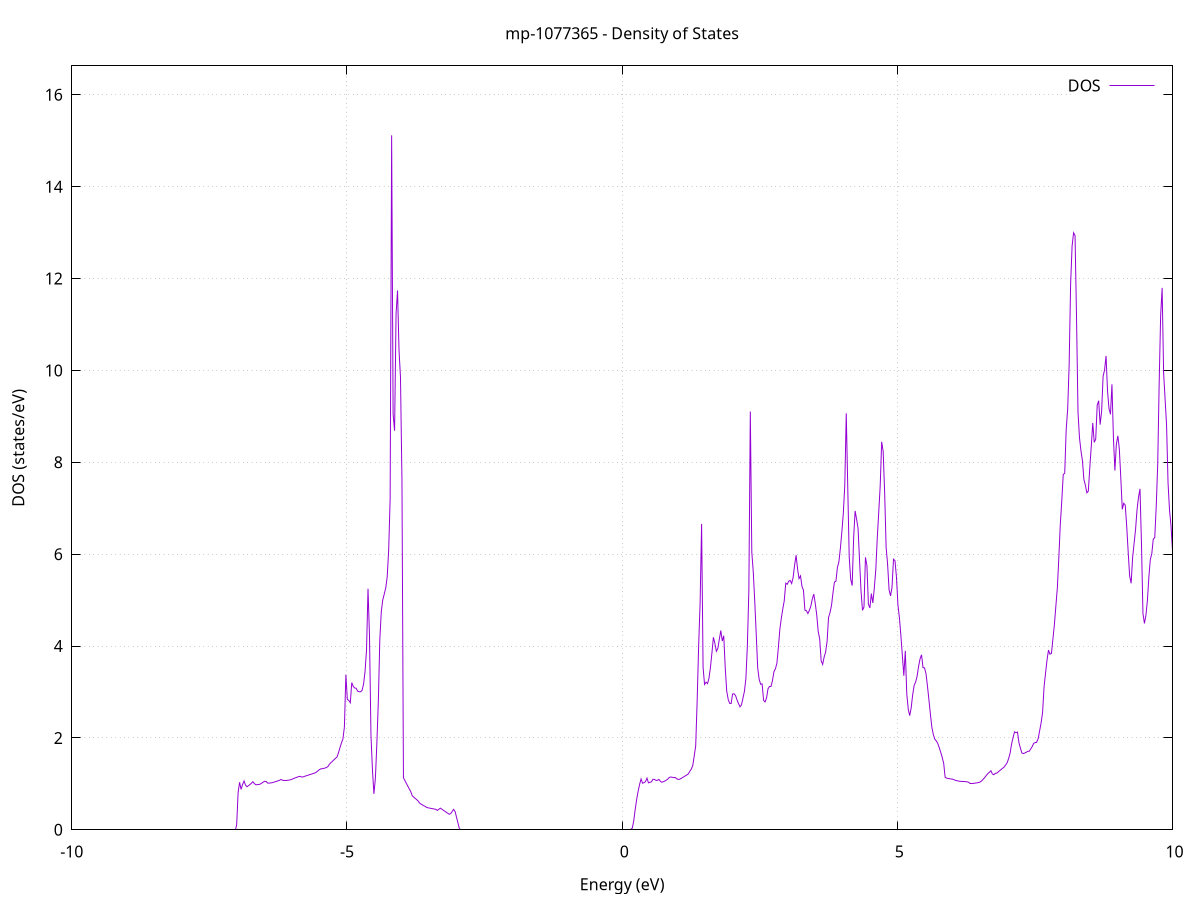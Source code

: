 set title 'mp-1077365 - Density of States'
set xlabel 'Energy (eV)'
set ylabel 'DOS (states/eV)'
set grid
set xrange [-10:10]
set yrange [0:16.631]
set xzeroaxis lt -1
set terminal png size 800,600
set output 'mp-1077365_dos_gnuplot.png'
plot '-' using 1:2 with lines title 'DOS'
-39.484000 0.000000
-39.457200 0.000000
-39.430400 0.000000
-39.403600 0.000000
-39.376700 0.000000
-39.349900 0.000000
-39.323100 0.000000
-39.296300 0.000000
-39.269500 0.000000
-39.242600 0.000000
-39.215800 0.000000
-39.189000 0.000000
-39.162200 0.000000
-39.135300 0.000000
-39.108500 0.000000
-39.081700 0.000000
-39.054900 0.000000
-39.028100 0.000000
-39.001200 0.000000
-38.974400 0.000000
-38.947600 0.000000
-38.920800 0.000000
-38.894000 0.000000
-38.867100 0.000000
-38.840300 0.000000
-38.813500 0.000000
-38.786700 0.000000
-38.759900 0.000000
-38.733000 0.000000
-38.706200 0.000000
-38.679400 0.000000
-38.652600 0.000000
-38.625800 0.000000
-38.598900 0.000000
-38.572100 0.000000
-38.545300 0.000000
-38.518500 0.000000
-38.491700 0.000000
-38.464800 0.000000
-38.438000 0.000000
-38.411200 0.000000
-38.384400 0.000000
-38.357600 0.000000
-38.330700 0.000000
-38.303900 0.000000
-38.277100 0.000000
-38.250300 0.000000
-38.223500 0.000000
-38.196600 0.000000
-38.169800 0.000000
-38.143000 0.000000
-38.116200 0.000000
-38.089400 0.000000
-38.062500 0.000000
-38.035700 0.000000
-38.008900 0.000000
-37.982100 0.000000
-37.955300 0.000000
-37.928400 0.000000
-37.901600 0.000000
-37.874800 0.000000
-37.848000 0.000000
-37.821200 0.000000
-37.794300 0.000000
-37.767500 0.000000
-37.740700 0.000000
-37.713900 0.000000
-37.687100 0.000000
-37.660200 0.000000
-37.633400 0.000000
-37.606600 0.000000
-37.579800 0.000000
-37.552900 0.000000
-37.526100 0.000000
-37.499300 0.000000
-37.472500 0.000000
-37.445700 0.000000
-37.418800 0.000000
-37.392000 0.000000
-37.365200 0.000000
-37.338400 0.000000
-37.311600 0.000000
-37.284700 0.000000
-37.257900 0.000000
-37.231100 0.000000
-37.204300 0.000000
-37.177500 0.000000
-37.150600 0.000000
-37.123800 0.000000
-37.097000 0.000000
-37.070200 0.000000
-37.043400 1140.154400
-37.016500 0.000000
-36.989700 0.000000
-36.962900 0.000000
-36.936100 0.000000
-36.909300 0.000000
-36.882400 0.000000
-36.855600 0.000000
-36.828800 0.000000
-36.802000 0.000000
-36.775200 0.000000
-36.748300 0.000000
-36.721500 0.000000
-36.694700 0.000000
-36.667900 0.000000
-36.641100 0.000000
-36.614200 0.000000
-36.587400 0.000000
-36.560600 0.000000
-36.533800 0.000000
-36.507000 0.000000
-36.480100 0.000000
-36.453300 0.000000
-36.426500 0.000000
-36.399700 0.000000
-36.372900 0.000000
-36.346000 0.000000
-36.319200 0.000000
-36.292400 0.000000
-36.265600 0.000000
-36.238800 0.000000
-36.211900 0.000000
-36.185100 0.000000
-36.158300 0.000000
-36.131500 0.000000
-36.104700 0.000000
-36.077800 0.000000
-36.051000 0.000000
-36.024200 0.000000
-35.997400 0.000000
-35.970500 0.000000
-35.943700 0.000000
-35.916900 0.000000
-35.890100 0.000000
-35.863300 0.000000
-35.836400 0.000000
-35.809600 0.000000
-35.782800 0.000000
-35.756000 0.000000
-35.729200 0.000000
-35.702300 0.000000
-35.675500 0.000000
-35.648700 0.000000
-35.621900 0.000000
-35.595100 0.000000
-35.568200 0.000000
-35.541400 0.000000
-35.514600 0.000000
-35.487800 0.000000
-35.461000 0.000000
-35.434100 0.000000
-35.407300 0.000000
-35.380500 0.000000
-35.353700 0.000000
-35.326900 0.000000
-35.300000 0.000000
-35.273200 0.000000
-35.246400 0.000000
-35.219600 0.000000
-35.192800 0.000000
-35.165900 0.000000
-35.139100 0.000000
-35.112300 0.000000
-35.085500 0.000000
-35.058700 0.000000
-35.031800 0.000000
-35.005000 0.000000
-34.978200 0.000000
-34.951400 0.000000
-34.924600 0.000000
-34.897700 0.000000
-34.870900 0.000000
-34.844100 0.000000
-34.817300 0.000000
-34.790500 0.000000
-34.763600 0.000000
-34.736800 0.000000
-34.710000 0.000000
-34.683200 0.000000
-34.656400 0.000000
-34.629500 0.000000
-34.602700 0.000000
-34.575900 0.000000
-34.549100 0.000000
-34.522300 0.000000
-34.495400 0.000000
-34.468600 0.000000
-34.441800 0.000000
-34.415000 0.000000
-34.388100 0.000000
-34.361300 0.000000
-34.334500 0.000000
-34.307700 0.000000
-34.280900 0.000000
-34.254000 0.000000
-34.227200 0.000000
-34.200400 0.000000
-34.173600 0.000000
-34.146800 0.000000
-34.119900 0.000000
-34.093100 0.000000
-34.066300 0.000000
-34.039500 0.000000
-34.012700 0.000000
-33.985800 0.000000
-33.959000 0.000000
-33.932200 0.000000
-33.905400 0.000000
-33.878600 0.000000
-33.851700 0.000000
-33.824900 0.000000
-33.798100 0.000000
-33.771300 0.000000
-33.744500 0.000000
-33.717600 0.000000
-33.690800 0.000000
-33.664000 0.000000
-33.637200 0.000000
-33.610400 0.000000
-33.583500 0.000000
-33.556700 0.000000
-33.529900 0.000000
-33.503100 0.000000
-33.476300 0.000000
-33.449400 0.000000
-33.422600 0.000000
-33.395800 0.000000
-33.369000 0.000000
-33.342200 0.000000
-33.315300 0.000000
-33.288500 0.000000
-33.261700 0.000000
-33.234900 0.000000
-33.208100 0.000000
-33.181200 0.000000
-33.154400 0.000000
-33.127600 0.000000
-33.100800 0.000000
-33.074000 0.000000
-33.047100 0.000000
-33.020300 0.000000
-32.993500 0.000000
-32.966700 0.000000
-32.939900 0.000000
-32.913000 0.000000
-32.886200 0.000000
-32.859400 0.000000
-32.832600 0.000000
-32.805700 0.000000
-32.778900 0.000000
-32.752100 0.000000
-32.725300 0.000000
-32.698500 0.000000
-32.671600 0.000000
-32.644800 0.000000
-32.618000 0.000000
-32.591200 0.000000
-32.564400 0.000000
-32.537500 0.000000
-32.510700 0.000000
-32.483900 0.000000
-32.457100 0.000000
-32.430300 0.000000
-32.403400 0.000000
-32.376600 0.000000
-32.349800 0.000000
-32.323000 0.000000
-32.296200 0.000000
-32.269300 0.000000
-32.242500 0.000000
-32.215700 0.000000
-32.188900 0.000000
-32.162100 0.000000
-32.135200 0.000000
-32.108400 0.000000
-32.081600 0.000000
-32.054800 0.000000
-32.028000 0.000000
-32.001100 0.000000
-31.974300 0.000000
-31.947500 0.000000
-31.920700 0.000000
-31.893900 0.000000
-31.867000 0.000000
-31.840200 0.000000
-31.813400 0.000000
-31.786600 0.000000
-31.759800 0.000000
-31.732900 0.000000
-31.706100 0.000000
-31.679300 0.000000
-31.652500 0.000000
-31.625700 0.000000
-31.598800 0.000000
-31.572000 0.000000
-31.545200 0.000000
-31.518400 0.000000
-31.491600 0.000000
-31.464700 0.000000
-31.437900 0.000000
-31.411100 0.000000
-31.384300 0.000000
-31.357500 0.000000
-31.330600 0.000000
-31.303800 0.000000
-31.277000 0.000000
-31.250200 0.000000
-31.223300 0.000000
-31.196500 0.000000
-31.169700 0.000000
-31.142900 0.000000
-31.116100 0.000000
-31.089200 0.000000
-31.062400 0.000000
-31.035600 0.000000
-31.008800 0.000000
-30.982000 0.000000
-30.955100 0.000000
-30.928300 0.000000
-30.901500 0.000000
-30.874700 0.000000
-30.847900 0.000000
-30.821000 0.000000
-30.794200 0.000000
-30.767400 0.000000
-30.740600 0.000000
-30.713800 0.000000
-30.686900 0.000000
-30.660100 0.000000
-30.633300 0.000000
-30.606500 0.000000
-30.579700 0.000000
-30.552800 0.000000
-30.526000 0.000000
-30.499200 0.000000
-30.472400 0.000000
-30.445600 0.000000
-30.418700 0.000000
-30.391900 0.000000
-30.365100 0.000000
-30.338300 0.000000
-30.311500 0.000000
-30.284600 0.000000
-30.257800 0.000000
-30.231000 0.000000
-30.204200 0.000000
-30.177400 0.000000
-30.150500 0.000000
-30.123700 0.000000
-30.096900 0.000000
-30.070100 0.000000
-30.043300 0.000000
-30.016400 0.000000
-29.989600 0.000000
-29.962800 0.000000
-29.936000 0.000000
-29.909200 0.000000
-29.882300 0.000000
-29.855500 0.000000
-29.828700 0.000000
-29.801900 0.000000
-29.775100 0.000000
-29.748200 0.000000
-29.721400 0.000000
-29.694600 0.000000
-29.667800 0.000000
-29.640900 0.000000
-29.614100 0.000000
-29.587300 0.000000
-29.560500 0.000000
-29.533700 0.000000
-29.506800 0.000000
-29.480000 0.000000
-29.453200 0.000000
-29.426400 0.000000
-29.399600 0.000000
-29.372700 0.000000
-29.345900 0.000000
-29.319100 0.000000
-29.292300 0.000000
-29.265500 0.000000
-29.238600 0.000000
-29.211800 0.000000
-29.185000 0.000000
-29.158200 0.000000
-29.131400 0.000000
-29.104500 0.000000
-29.077700 0.000000
-29.050900 0.000000
-29.024100 0.000000
-28.997300 0.000000
-28.970400 0.000000
-28.943600 0.000000
-28.916800 0.000000
-28.890000 0.000000
-28.863200 0.000000
-28.836300 0.000000
-28.809500 0.000000
-28.782700 0.000000
-28.755900 0.000000
-28.729100 0.000000
-28.702200 0.000000
-28.675400 0.000000
-28.648600 0.000000
-28.621800 0.000000
-28.595000 0.000000
-28.568100 0.000000
-28.541300 0.000000
-28.514500 0.000000
-28.487700 0.000000
-28.460900 0.000000
-28.434000 0.000000
-28.407200 0.000000
-28.380400 0.000000
-28.353600 0.000000
-28.326800 0.000000
-28.299900 0.000000
-28.273100 0.000000
-28.246300 0.000000
-28.219500 0.000000
-28.192700 0.000000
-28.165800 0.000000
-28.139000 0.000000
-28.112200 0.000000
-28.085400 0.000000
-28.058500 0.000000
-28.031700 0.000000
-28.004900 0.000000
-27.978100 0.000000
-27.951300 0.000000
-27.924400 0.000000
-27.897600 0.000000
-27.870800 0.000000
-27.844000 0.000000
-27.817200 0.000000
-27.790300 0.000000
-27.763500 0.000000
-27.736700 0.000000
-27.709900 0.000000
-27.683100 0.000000
-27.656200 0.000000
-27.629400 0.000000
-27.602600 0.000000
-27.575800 0.000000
-27.549000 0.000000
-27.522100 0.000000
-27.495300 0.000000
-27.468500 0.000000
-27.441700 0.000000
-27.414900 0.000000
-27.388000 0.000000
-27.361200 0.000000
-27.334400 0.000000
-27.307600 0.000000
-27.280800 0.000000
-27.253900 0.000000
-27.227100 0.000000
-27.200300 0.000000
-27.173500 0.000000
-27.146700 0.000000
-27.119800 0.000000
-27.093000 0.000000
-27.066200 0.000000
-27.039400 0.000000
-27.012600 0.000000
-26.985700 0.000000
-26.958900 0.000000
-26.932100 0.000000
-26.905300 0.000000
-26.878500 0.000000
-26.851600 0.000000
-26.824800 0.000000
-26.798000 0.000000
-26.771200 0.000000
-26.744400 0.000000
-26.717500 0.000000
-26.690700 0.000000
-26.663900 0.000000
-26.637100 0.000000
-26.610300 0.000000
-26.583400 0.000000
-26.556600 0.000000
-26.529800 0.000000
-26.503000 0.000000
-26.476100 0.000000
-26.449300 0.000000
-26.422500 0.000000
-26.395700 0.000000
-26.368900 0.000000
-26.342000 0.000000
-26.315200 0.000000
-26.288400 0.000000
-26.261600 0.000000
-26.234800 0.000000
-26.207900 0.000000
-26.181100 0.000000
-26.154300 0.000000
-26.127500 0.000000
-26.100700 0.000000
-26.073800 0.000000
-26.047000 0.000000
-26.020200 0.000000
-25.993400 0.000000
-25.966600 0.000000
-25.939700 0.000000
-25.912900 0.000000
-25.886100 0.000000
-25.859300 0.000000
-25.832500 0.000000
-25.805600 0.000000
-25.778800 0.000000
-25.752000 0.000000
-25.725200 0.000000
-25.698400 0.000000
-25.671500 0.000000
-25.644700 0.000000
-25.617900 0.000000
-25.591100 0.000000
-25.564300 0.000000
-25.537400 0.000000
-25.510600 0.000000
-25.483800 0.000000
-25.457000 0.000000
-25.430200 0.000000
-25.403300 0.000000
-25.376500 0.000000
-25.349700 0.000000
-25.322900 0.000000
-25.296100 0.000000
-25.269200 0.000000
-25.242400 0.000000
-25.215600 0.000000
-25.188800 0.000000
-25.162000 0.000000
-25.135100 0.000000
-25.108300 0.000000
-25.081500 0.000000
-25.054700 0.000000
-25.027900 0.000000
-25.001000 0.000000
-24.974200 0.000000
-24.947400 0.000000
-24.920600 0.000000
-24.893700 0.000000
-24.866900 0.000000
-24.840100 0.000000
-24.813300 0.000000
-24.786500 0.000000
-24.759600 0.000000
-24.732800 0.000000
-24.706000 0.000000
-24.679200 0.000000
-24.652400 0.000000
-24.625500 0.000000
-24.598700 0.000000
-24.571900 0.000000
-24.545100 0.000000
-24.518300 0.000000
-24.491400 0.000000
-24.464600 0.000000
-24.437800 0.000000
-24.411000 0.000000
-24.384200 0.000000
-24.357300 0.000000
-24.330500 0.000000
-24.303700 0.000000
-24.276900 0.000000
-24.250100 0.000000
-24.223200 0.000000
-24.196400 0.000000
-24.169600 0.000000
-24.142800 0.000000
-24.116000 0.000000
-24.089100 0.000000
-24.062300 0.000000
-24.035500 0.000000
-24.008700 0.000000
-23.981900 0.000000
-23.955000 0.000000
-23.928200 0.000000
-23.901400 0.000000
-23.874600 0.000000
-23.847800 0.000000
-23.820900 0.000000
-23.794100 0.000000
-23.767300 0.000000
-23.740500 0.000000
-23.713700 0.000000
-23.686800 0.000000
-23.660000 0.000000
-23.633200 0.000000
-23.606400 0.000000
-23.579600 0.000000
-23.552700 0.000000
-23.525900 0.000000
-23.499100 0.000000
-23.472300 0.000000
-23.445500 0.000000
-23.418600 0.000000
-23.391800 0.000000
-23.365000 0.000000
-23.338200 0.000000
-23.311300 0.000000
-23.284500 0.000000
-23.257700 0.000000
-23.230900 0.000000
-23.204100 0.000000
-23.177200 0.000000
-23.150400 0.000000
-23.123600 0.000000
-23.096800 0.000000
-23.070000 0.000000
-23.043100 0.000000
-23.016300 0.000000
-22.989500 0.000000
-22.962700 0.000000
-22.935900 0.000000
-22.909000 0.000000
-22.882200 0.000000
-22.855400 0.000000
-22.828600 0.000000
-22.801800 0.000000
-22.774900 0.000000
-22.748100 0.000000
-22.721300 0.000000
-22.694500 0.000000
-22.667700 0.000000
-22.640800 0.000000
-22.614000 0.000000
-22.587200 0.000000
-22.560400 0.000000
-22.533600 0.000000
-22.506700 0.000000
-22.479900 0.000000
-22.453100 0.000000
-22.426300 0.000000
-22.399500 0.000000
-22.372600 0.000000
-22.345800 0.000000
-22.319000 0.000000
-22.292200 0.000000
-22.265400 0.000000
-22.238500 0.000000
-22.211700 0.000000
-22.184900 0.000000
-22.158100 0.000000
-22.131300 0.000000
-22.104400 0.000000
-22.077600 0.000000
-22.050800 0.000000
-22.024000 0.000000
-21.997200 0.000000
-21.970300 0.000000
-21.943500 0.000000
-21.916700 0.000000
-21.889900 0.000000
-21.863100 0.000000
-21.836200 0.000000
-21.809400 0.000000
-21.782600 0.000000
-21.755800 0.000000
-21.728900 0.000000
-21.702100 0.000000
-21.675300 0.000000
-21.648500 0.000000
-21.621700 0.000000
-21.594800 0.000000
-21.568000 0.000000
-21.541200 0.000000
-21.514400 0.000000
-21.487600 0.000000
-21.460700 0.000000
-21.433900 0.000000
-21.407100 0.000000
-21.380300 0.000000
-21.353500 0.000000
-21.326600 0.000000
-21.299800 0.000000
-21.273000 0.000000
-21.246200 0.000000
-21.219400 0.000000
-21.192500 0.000000
-21.165700 0.000000
-21.138900 0.000000
-21.112100 0.000000
-21.085300 0.000000
-21.058400 0.000000
-21.031600 0.000000
-21.004800 0.000000
-20.978000 0.000000
-20.951200 0.000000
-20.924300 0.000000
-20.897500 0.000000
-20.870700 0.000000
-20.843900 0.000000
-20.817100 0.000000
-20.790200 0.000000
-20.763400 0.000000
-20.736600 0.000000
-20.709800 0.000000
-20.683000 0.000000
-20.656100 0.000000
-20.629300 0.000000
-20.602500 0.000000
-20.575700 0.000000
-20.548900 0.000000
-20.522000 0.000000
-20.495200 0.000000
-20.468400 0.000000
-20.441600 0.000000
-20.414800 0.000000
-20.387900 0.000000
-20.361100 0.000000
-20.334300 0.000000
-20.307500 0.000000
-20.280700 0.000000
-20.253800 0.000000
-20.227000 0.000000
-20.200200 0.000000
-20.173400 0.000000
-20.146500 0.000000
-20.119700 0.000000
-20.092900 0.000000
-20.066100 0.000000
-20.039300 0.000000
-20.012400 0.000000
-19.985600 0.000000
-19.958800 0.000000
-19.932000 0.000000
-19.905200 0.000000
-19.878300 0.000000
-19.851500 0.000000
-19.824700 0.000000
-19.797900 0.000000
-19.771100 0.000000
-19.744200 0.000000
-19.717400 0.000000
-19.690600 0.000000
-19.663800 0.000000
-19.637000 0.000000
-19.610100 0.000000
-19.583300 0.000000
-19.556500 0.000000
-19.529700 0.000000
-19.502900 0.000000
-19.476000 0.000000
-19.449200 0.000000
-19.422400 0.000000
-19.395600 0.000000
-19.368800 0.000000
-19.341900 0.000000
-19.315100 0.000000
-19.288300 0.000000
-19.261500 0.000000
-19.234700 0.000000
-19.207800 0.000000
-19.181000 0.000000
-19.154200 0.000000
-19.127400 0.000000
-19.100600 0.000000
-19.073700 0.000000
-19.046900 0.000000
-19.020100 0.000000
-18.993300 0.000000
-18.966500 0.000000
-18.939600 0.000000
-18.912800 0.000000
-18.886000 0.000000
-18.859200 0.000000
-18.832400 0.000000
-18.805500 0.000000
-18.778700 0.000000
-18.751900 0.000000
-18.725100 0.000000
-18.698300 0.000000
-18.671400 0.000000
-18.644600 0.000000
-18.617800 0.000000
-18.591000 0.000000
-18.564100 0.000000
-18.537300 0.000000
-18.510500 0.000000
-18.483700 0.000000
-18.456900 0.000000
-18.430000 0.000000
-18.403200 0.000000
-18.376400 0.000000
-18.349600 0.000000
-18.322800 0.000000
-18.295900 0.000000
-18.269100 0.000000
-18.242300 0.000000
-18.215500 0.000000
-18.188700 0.000000
-18.161800 0.000000
-18.135000 0.000000
-18.108200 0.000000
-18.081400 0.000000
-18.054600 0.000000
-18.027700 0.000000
-18.000900 0.000000
-17.974100 0.000000
-17.947300 0.000000
-17.920500 0.000000
-17.893600 0.000000
-17.866800 0.000000
-17.840000 0.000000
-17.813200 0.000000
-17.786400 0.000000
-17.759500 0.000000
-17.732700 0.000000
-17.705900 0.000000
-17.679100 0.000000
-17.652300 0.000000
-17.625400 0.000000
-17.598600 0.000000
-17.571800 0.000000
-17.545000 0.000000
-17.518200 0.000000
-17.491300 0.000000
-17.464500 0.000000
-17.437700 0.000000
-17.410900 0.000000
-17.384100 0.000000
-17.357200 0.000000
-17.330400 0.000000
-17.303600 0.000000
-17.276800 0.000000
-17.250000 0.000000
-17.223100 0.000000
-17.196300 0.000000
-17.169500 0.000000
-17.142700 0.000000
-17.115900 282.975700
-17.089000 191.275000
-17.062200 0.000000
-17.035400 0.000000
-17.008600 0.000000
-16.981700 0.000000
-16.954900 0.000000
-16.928100 0.000000
-16.901300 0.000000
-16.874500 0.000000
-16.847600 0.000000
-16.820800 0.000000
-16.794000 0.000000
-16.767200 0.000000
-16.740400 0.000000
-16.713500 0.000000
-16.686700 0.000000
-16.659900 0.000000
-16.633100 0.000000
-16.606300 0.000000
-16.579400 0.000000
-16.552600 0.000000
-16.525800 0.000000
-16.499000 0.000000
-16.472200 0.000000
-16.445300 0.000000
-16.418500 0.000000
-16.391700 0.000000
-16.364900 0.000000
-16.338100 0.000000
-16.311200 0.000000
-16.284400 0.000000
-16.257600 0.000000
-16.230800 0.000000
-16.204000 0.000000
-16.177100 0.000000
-16.150300 0.000000
-16.123500 0.000000
-16.096700 0.000000
-16.069900 0.000000
-16.043000 0.000000
-16.016200 0.000000
-15.989400 0.000000
-15.962600 0.000000
-15.935800 0.000000
-15.908900 0.000000
-15.882100 0.000000
-15.855300 0.000000
-15.828500 0.000000
-15.801700 0.000000
-15.774800 0.000000
-15.748000 0.000000
-15.721200 0.000000
-15.694400 0.000000
-15.667600 0.000000
-15.640700 0.000000
-15.613900 0.000000
-15.587100 0.000000
-15.560300 0.000000
-15.533500 0.000000
-15.506600 0.000000
-15.479800 0.000000
-15.453000 0.000000
-15.426200 0.000000
-15.399300 0.000000
-15.372500 0.000000
-15.345700 0.000000
-15.318900 0.000000
-15.292100 0.000000
-15.265200 0.000000
-15.238400 0.000000
-15.211600 0.000000
-15.184800 0.000000
-15.158000 0.000000
-15.131100 0.000000
-15.104300 0.000000
-15.077500 0.000000
-15.050700 0.000000
-15.023900 0.000000
-14.997000 0.000000
-14.970200 0.000000
-14.943400 0.000000
-14.916600 0.000000
-14.889800 0.000000
-14.862900 0.000000
-14.836100 0.000000
-14.809300 0.000000
-14.782500 0.000000
-14.755700 0.000000
-14.728800 0.000000
-14.702000 0.000000
-14.675200 0.000000
-14.648400 0.000000
-14.621600 0.000000
-14.594700 0.000000
-14.567900 0.000000
-14.541100 0.000000
-14.514300 0.000000
-14.487500 0.000000
-14.460600 0.000000
-14.433800 0.000000
-14.407000 0.000000
-14.380200 0.000000
-14.353400 0.000000
-14.326500 0.000000
-14.299700 0.000000
-14.272900 0.000000
-14.246100 0.000000
-14.219300 0.000000
-14.192400 0.000000
-14.165600 0.000000
-14.138800 0.000000
-14.112000 0.000000
-14.085200 0.000000
-14.058300 0.000000
-14.031500 0.000000
-14.004700 0.000000
-13.977900 0.000000
-13.951100 0.000000
-13.924200 0.000000
-13.897400 0.000000
-13.870600 0.000000
-13.843800 0.000000
-13.816900 0.000000
-13.790100 0.000000
-13.763300 0.000000
-13.736500 0.000000
-13.709700 0.000000
-13.682800 0.000000
-13.656000 0.000000
-13.629200 0.000000
-13.602400 0.000000
-13.575600 0.000000
-13.548700 0.000000
-13.521900 0.000000
-13.495100 0.000000
-13.468300 0.000000
-13.441500 0.000000
-13.414600 0.000000
-13.387800 0.000000
-13.361000 0.000000
-13.334200 0.000000
-13.307400 0.000000
-13.280500 0.000000
-13.253700 0.000000
-13.226900 0.000000
-13.200100 0.000000
-13.173300 0.000000
-13.146400 0.000000
-13.119600 0.000000
-13.092800 0.000000
-13.066000 0.000000
-13.039200 0.000000
-13.012300 0.000000
-12.985500 0.000000
-12.958700 0.000000
-12.931900 0.000000
-12.905100 0.000000
-12.878200 0.000000
-12.851400 0.000000
-12.824600 0.000000
-12.797800 0.000000
-12.771000 0.000000
-12.744100 0.000000
-12.717300 0.000000
-12.690500 0.000000
-12.663700 0.000000
-12.636900 0.000000
-12.610000 0.000000
-12.583200 0.000000
-12.556400 0.000000
-12.529600 0.000000
-12.502800 0.000000
-12.475900 0.000000
-12.449100 0.000000
-12.422300 0.000000
-12.395500 0.000000
-12.368700 0.000000
-12.341800 0.000000
-12.315000 0.000000
-12.288200 0.000000
-12.261400 0.000000
-12.234500 0.000000
-12.207700 0.000000
-12.180900 0.000000
-12.154100 0.000000
-12.127300 0.000000
-12.100400 0.000000
-12.073600 0.000000
-12.046800 0.000000
-12.020000 0.000000
-11.993200 0.000000
-11.966300 0.000000
-11.939500 0.000000
-11.912700 0.000000
-11.885900 0.000000
-11.859100 0.000000
-11.832200 0.000000
-11.805400 0.000000
-11.778600 0.000000
-11.751800 0.000000
-11.725000 0.000000
-11.698100 0.000000
-11.671300 0.000000
-11.644500 0.000000
-11.617700 0.000000
-11.590900 0.000000
-11.564000 0.000000
-11.537200 0.000000
-11.510400 0.000000
-11.483600 0.000000
-11.456800 0.000000
-11.429900 0.000000
-11.403100 0.000000
-11.376300 0.000000
-11.349500 0.000000
-11.322700 0.000000
-11.295800 0.000000
-11.269000 0.000000
-11.242200 0.000000
-11.215400 0.000000
-11.188600 0.000000
-11.161700 0.000000
-11.134900 0.000000
-11.108100 0.000000
-11.081300 0.000000
-11.054500 0.000000
-11.027600 0.000000
-11.000800 0.000000
-10.974000 0.000000
-10.947200 0.000000
-10.920400 0.000000
-10.893500 0.000000
-10.866700 0.000000
-10.839900 0.000000
-10.813100 0.000000
-10.786300 0.000000
-10.759400 0.000000
-10.732600 0.000000
-10.705800 0.000000
-10.679000 0.000000
-10.652100 0.000000
-10.625300 0.000000
-10.598500 0.000000
-10.571700 0.000000
-10.544900 0.000000
-10.518000 0.000000
-10.491200 0.000000
-10.464400 0.000000
-10.437600 0.000000
-10.410800 0.000000
-10.383900 0.000000
-10.357100 0.000000
-10.330300 0.000000
-10.303500 0.000000
-10.276700 0.000000
-10.249800 0.000000
-10.223000 0.000000
-10.196200 0.000000
-10.169400 0.000000
-10.142600 0.000000
-10.115700 0.000000
-10.088900 0.000000
-10.062100 0.000000
-10.035300 0.000000
-10.008500 0.000000
-9.981600 0.000000
-9.954800 0.000000
-9.928000 0.000000
-9.901200 0.000000
-9.874400 0.000000
-9.847500 0.000000
-9.820700 0.000000
-9.793900 0.000000
-9.767100 0.000000
-9.740300 0.000000
-9.713400 0.000000
-9.686600 0.000000
-9.659800 0.000000
-9.633000 0.000000
-9.606200 0.000000
-9.579300 0.000000
-9.552500 0.000000
-9.525700 0.000000
-9.498900 0.000000
-9.472100 0.000000
-9.445200 0.000000
-9.418400 0.000000
-9.391600 0.000000
-9.364800 0.000000
-9.338000 0.000000
-9.311100 0.000000
-9.284300 0.000000
-9.257500 0.000000
-9.230700 0.000000
-9.203900 0.000000
-9.177000 0.000000
-9.150200 0.000000
-9.123400 0.000000
-9.096600 0.000000
-9.069700 0.000000
-9.042900 0.000000
-9.016100 0.000000
-8.989300 0.000000
-8.962500 0.000000
-8.935600 0.000000
-8.908800 0.000000
-8.882000 0.000000
-8.855200 0.000000
-8.828400 0.000000
-8.801500 0.000000
-8.774700 0.000000
-8.747900 0.000000
-8.721100 0.000000
-8.694300 0.000000
-8.667400 0.000000
-8.640600 0.000000
-8.613800 0.000000
-8.587000 0.000000
-8.560200 0.000000
-8.533300 0.000000
-8.506500 0.000000
-8.479700 0.000000
-8.452900 0.000000
-8.426100 0.000000
-8.399200 0.000000
-8.372400 0.000000
-8.345600 0.000000
-8.318800 0.000000
-8.292000 0.000000
-8.265100 0.000000
-8.238300 0.000000
-8.211500 0.000000
-8.184700 0.000000
-8.157900 0.000000
-8.131000 0.000000
-8.104200 0.000000
-8.077400 0.000000
-8.050600 0.000000
-8.023800 0.000000
-7.996900 0.000000
-7.970100 0.000000
-7.943300 0.000000
-7.916500 0.000000
-7.889700 0.000000
-7.862800 0.000000
-7.836000 0.000000
-7.809200 0.000000
-7.782400 0.000000
-7.755600 0.000000
-7.728700 0.000000
-7.701900 0.000000
-7.675100 0.000000
-7.648300 0.000000
-7.621500 0.000000
-7.594600 0.000000
-7.567800 0.000000
-7.541000 0.000000
-7.514200 0.000000
-7.487300 0.000000
-7.460500 0.000000
-7.433700 0.000000
-7.406900 0.000000
-7.380100 0.000000
-7.353200 0.000000
-7.326400 0.000000
-7.299600 0.000000
-7.272800 0.000000
-7.246000 0.000000
-7.219100 0.000000
-7.192300 0.000000
-7.165500 0.000000
-7.138700 0.000000
-7.111900 0.000000
-7.085000 0.000000
-7.058200 0.000000
-7.031400 0.000000
-7.004600 0.100400
-6.977800 0.813000
-6.950900 1.033900
-6.924100 0.879500
-6.897300 0.982300
-6.870500 1.063600
-6.843700 0.971600
-6.816800 0.937000
-6.790000 0.960600
-6.763200 0.984300
-6.736400 1.012400
-6.709600 1.047200
-6.682700 1.005900
-6.655900 0.980000
-6.629100 0.982700
-6.602300 0.985400
-6.575500 0.995200
-6.548600 1.016100
-6.521800 1.036400
-6.495000 1.056800
-6.468200 1.050900
-6.441400 1.017000
-6.414500 1.015500
-6.387700 1.019900
-6.360900 1.025000
-6.334100 1.034400
-6.307300 1.044600
-6.280400 1.054900
-6.253600 1.065200
-6.226800 1.075400
-6.200000 1.095500
-6.173200 1.080200
-6.146300 1.072900
-6.119500 1.074000
-6.092700 1.075100
-6.065900 1.079400
-6.039100 1.085000
-6.012200 1.093100
-5.985400 1.107200
-5.958600 1.121300
-5.931800 1.133700
-5.904900 1.145600
-5.878100 1.157500
-5.851300 1.164100
-5.824500 1.149800
-5.797700 1.149500
-5.770800 1.164400
-5.744000 1.173500
-5.717200 1.184100
-5.690400 1.194800
-5.663600 1.205400
-5.636700 1.215800
-5.609900 1.226000
-5.583100 1.236300
-5.556300 1.254600
-5.529500 1.281700
-5.502600 1.307900
-5.475800 1.326800
-5.449000 1.329000
-5.422200 1.336200
-5.395400 1.345500
-5.368500 1.357300
-5.341700 1.382500
-5.314900 1.433900
-5.288100 1.464600
-5.261300 1.495400
-5.234400 1.526300
-5.207600 1.556900
-5.180800 1.585300
-5.154000 1.678300
-5.127200 1.787300
-5.100300 1.889400
-5.073500 1.978800
-5.046700 2.237600
-5.019900 3.378000
-4.993100 2.837400
-4.966200 2.817300
-4.939400 2.765800
-4.912600 3.204600
-4.885800 3.121400
-4.859000 3.086600
-4.832100 3.079800
-4.805300 3.015600
-4.778500 3.004500
-4.751700 3.005200
-4.724900 3.036000
-4.698000 3.176300
-4.671200 3.447900
-4.644400 3.921500
-4.617600 5.248900
-4.590800 4.226500
-4.563900 2.053500
-4.537100 1.309300
-4.510300 0.780800
-4.483500 1.124400
-4.456700 1.881600
-4.429800 2.803000
-4.403000 4.146200
-4.376200 4.751100
-4.349400 5.006100
-4.322500 5.131100
-4.295700 5.263100
-4.268900 5.510400
-4.242100 6.089200
-4.215300 7.205700
-4.188400 15.118700
-4.161600 9.049800
-4.134800 8.688700
-4.108000 11.230600
-4.081200 11.742700
-4.054300 10.435800
-4.027500 9.852000
-4.000700 7.589700
-3.973900 1.131100
-3.947100 1.070100
-3.920200 1.009100
-3.893400 0.948100
-3.866600 0.887000
-3.839800 0.825900
-3.813000 0.738600
-3.786100 0.710700
-3.759300 0.682800
-3.732500 0.654900
-3.705700 0.624000
-3.678900 0.580400
-3.652000 0.557800
-3.625200 0.539100
-3.598400 0.520400
-3.571600 0.501700
-3.544800 0.483000
-3.517900 0.476400
-3.491100 0.470000
-3.464300 0.463600
-3.437500 0.457300
-3.410700 0.450900
-3.383800 0.444500
-3.357000 0.420700
-3.330200 0.446300
-3.303400 0.470200
-3.276600 0.448000
-3.249700 0.425900
-3.222900 0.403800
-3.196100 0.381700
-3.169300 0.359500
-3.142500 0.337400
-3.115600 0.351600
-3.088800 0.398000
-3.062000 0.444300
-3.035200 0.396500
-3.008400 0.268600
-2.981500 0.140600
-2.954700 0.012700
-2.927900 0.000000
-2.901100 0.000000
-2.874300 0.000000
-2.847400 0.000000
-2.820600 0.000000
-2.793800 0.000000
-2.767000 0.000000
-2.740100 0.000000
-2.713300 0.000000
-2.686500 0.000000
-2.659700 0.000000
-2.632900 0.000000
-2.606000 0.000000
-2.579200 0.000000
-2.552400 0.000000
-2.525600 0.000000
-2.498800 0.000000
-2.471900 0.000000
-2.445100 0.000000
-2.418300 0.000000
-2.391500 0.000000
-2.364700 0.000000
-2.337800 0.000000
-2.311000 0.000000
-2.284200 0.000000
-2.257400 0.000000
-2.230600 0.000000
-2.203700 0.000000
-2.176900 0.000000
-2.150100 0.000000
-2.123300 0.000000
-2.096500 0.000000
-2.069600 0.000000
-2.042800 0.000000
-2.016000 0.000000
-1.989200 0.000000
-1.962400 0.000000
-1.935500 0.000000
-1.908700 0.000000
-1.881900 0.000000
-1.855100 0.000000
-1.828300 0.000000
-1.801400 0.000000
-1.774600 0.000000
-1.747800 0.000000
-1.721000 0.000000
-1.694200 0.000000
-1.667300 0.000000
-1.640500 0.000000
-1.613700 0.000000
-1.586900 0.000000
-1.560100 0.000000
-1.533200 0.000000
-1.506400 0.000000
-1.479600 0.000000
-1.452800 0.000000
-1.426000 0.000000
-1.399100 0.000000
-1.372300 0.000000
-1.345500 0.000000
-1.318700 0.000000
-1.291900 0.000000
-1.265000 0.000000
-1.238200 0.000000
-1.211400 0.000000
-1.184600 0.000000
-1.157700 0.000000
-1.130900 0.000000
-1.104100 0.000000
-1.077300 0.000000
-1.050500 0.000000
-1.023600 0.000000
-0.996800 0.000000
-0.970000 0.000000
-0.943200 0.000000
-0.916400 0.000000
-0.889500 0.000000
-0.862700 0.000000
-0.835900 0.000000
-0.809100 0.000000
-0.782300 0.000000
-0.755400 0.000000
-0.728600 0.000000
-0.701800 0.000000
-0.675000 0.000000
-0.648200 0.000000
-0.621300 0.000000
-0.594500 0.000000
-0.567700 0.000000
-0.540900 0.000000
-0.514100 0.000000
-0.487200 0.000000
-0.460400 0.000000
-0.433600 0.000000
-0.406800 0.000000
-0.380000 0.000000
-0.353100 0.000000
-0.326300 0.000000
-0.299500 0.000000
-0.272700 0.000000
-0.245900 0.000000
-0.219000 0.000000
-0.192200 0.000000
-0.165400 0.000000
-0.138600 0.000000
-0.111800 0.000000
-0.084900 0.000000
-0.058100 0.000000
-0.031300 0.000000
-0.004500 0.000000
0.022300 0.000000
0.049200 0.000000
0.076000 0.000000
0.102800 0.000000
0.129600 0.000000
0.156400 0.000000
0.183300 0.032600
0.210100 0.188500
0.236900 0.439500
0.263700 0.659000
0.290500 0.838500
0.317400 0.988500
0.344200 1.106500
0.371000 1.013500
0.397800 1.025600
0.424700 1.050400
0.451500 1.124400
0.478300 1.021600
0.505100 1.033400
0.531900 1.043700
0.558800 1.098300
0.585600 1.096900
0.612400 1.077300
0.639200 1.074700
0.666000 1.097100
0.692900 1.058400
0.719700 1.035600
0.746500 1.045500
0.773300 1.060100
0.800100 1.079700
0.827000 1.100100
0.853800 1.137700
0.880600 1.149200
0.907400 1.144200
0.934200 1.134400
0.961100 1.141400
0.987900 1.112800
1.014700 1.097100
1.041500 1.098900
1.068300 1.117100
1.095200 1.135600
1.122000 1.154300
1.148800 1.174100
1.175600 1.194800
1.202400 1.216300
1.229300 1.273100
1.256100 1.320900
1.282900 1.396300
1.309700 1.606400
1.336500 1.827100
1.363400 2.827200
1.390200 4.014400
1.417000 4.942300
1.443800 6.659500
1.470600 3.536100
1.497500 3.163200
1.524300 3.214200
1.551100 3.182300
1.577900 3.300300
1.604700 3.539100
1.631600 3.854300
1.658400 4.190700
1.685200 4.057300
1.712000 3.884800
1.738800 3.949500
1.765700 4.146100
1.792500 4.338300
1.819300 4.108700
1.846100 4.225300
1.872900 3.532900
1.899800 3.022500
1.926600 2.839600
1.953400 2.752400
1.980200 2.750000
2.007100 2.955200
2.033900 2.961200
2.060700 2.922000
2.087500 2.825500
2.114300 2.747100
2.141200 2.677300
2.168000 2.718900
2.194800 2.862200
2.221600 3.014600
2.248400 3.293000
2.275300 4.002000
2.302100 5.197500
2.328900 9.105300
2.355700 6.046600
2.382500 5.612200
2.409400 4.971700
2.436200 4.264100
2.463000 3.525400
2.489800 3.274000
2.516600 3.167800
2.543500 3.175900
2.570300 2.816700
2.597100 2.783000
2.623900 2.869600
2.650700 3.072800
2.677600 3.119700
2.704400 3.120300
2.731200 3.246500
2.758000 3.440800
2.784800 3.505300
2.811700 3.623000
2.838500 3.966000
2.865300 4.361400
2.892100 4.605000
2.918900 4.809100
2.945800 4.988500
2.972600 5.368100
2.999400 5.345100
3.026200 5.411300
3.053000 5.427900
3.079900 5.360900
3.106700 5.494400
3.133500 5.759000
3.160300 5.977600
3.187100 5.681300
3.214000 5.468700
3.240800 5.527600
3.267600 5.298400
3.294400 5.215700
3.321200 4.779100
3.348100 4.769700
3.374900 4.707600
3.401700 4.776500
3.428500 4.868800
3.455300 5.026100
3.482200 5.132300
3.509000 4.926100
3.535800 4.677200
3.562600 4.315300
3.589500 4.152800
3.616300 3.680200
3.643100 3.599500
3.669900 3.758400
3.696700 3.868100
3.723600 4.098800
3.750400 4.622800
3.777200 4.728100
3.804000 4.882900
3.830800 5.156400
3.857700 5.393500
3.884500 5.412000
3.911300 5.710500
3.938100 5.831400
3.964900 6.122300
3.991800 6.476700
4.018600 6.888200
4.045400 7.501700
4.072200 9.066600
4.099000 7.477800
4.125900 5.938700
4.152700 5.454000
4.179500 5.315900
4.206300 6.355500
4.233100 6.942600
4.260000 6.762000
4.286800 6.559700
4.313600 5.862600
4.340400 5.200200
4.367200 4.777800
4.394100 4.849100
4.420900 5.930100
4.447700 5.750300
4.474500 4.911400
4.501300 4.829200
4.528200 5.142100
4.555000 4.938900
4.581800 5.263100
4.608600 5.656000
4.635400 6.344200
4.662300 6.916000
4.689100 7.493300
4.715900 8.447000
4.742700 8.237400
4.769500 7.353600
4.796400 6.149400
4.823200 5.785300
4.850000 5.226400
4.876800 5.091200
4.903600 5.277600
4.930500 5.890600
4.957300 5.860200
4.984100 5.503100
5.010900 4.899100
5.037700 4.618500
5.064600 4.229400
5.091400 3.796100
5.118200 3.352900
5.145000 3.895400
5.171900 2.953900
5.198700 2.622900
5.225500 2.484600
5.252300 2.658100
5.279100 2.940900
5.306000 3.145600
5.332800 3.214800
5.359600 3.345400
5.386400 3.559700
5.413200 3.721500
5.440100 3.809500
5.466900 3.530500
5.493700 3.526300
5.520500 3.401100
5.547300 3.131900
5.574200 2.828000
5.601000 2.518600
5.627800 2.228500
5.654600 2.072800
5.681400 1.971400
5.708300 1.934300
5.735100 1.878800
5.761900 1.786500
5.788700 1.686100
5.815500 1.576400
5.842400 1.446500
5.869200 1.141100
5.896000 1.124000
5.922800 1.117100
5.949600 1.110900
5.976500 1.106900
6.003300 1.102300
6.030100 1.089400
6.056900 1.076100
6.083700 1.067900
6.110600 1.060600
6.137400 1.055300
6.164200 1.053400
6.191000 1.051800
6.217800 1.049400
6.244700 1.047200
6.271500 1.043400
6.298300 1.032500
6.325100 1.007000
6.351900 1.006600
6.378800 1.009400
6.405600 1.014100
6.432400 1.019000
6.459200 1.024300
6.486000 1.031000
6.512900 1.046400
6.539700 1.073600
6.566500 1.107900
6.593300 1.145700
6.620100 1.187800
6.647000 1.225400
6.673800 1.253600
6.700600 1.284800
6.727400 1.214700
6.754300 1.197900
6.781100 1.228900
6.807900 1.233300
6.834700 1.260500
6.861500 1.288600
6.888400 1.315400
6.915200 1.340600
6.942000 1.367400
6.968800 1.412900
6.995600 1.461300
7.022500 1.550000
7.049300 1.669300
7.076100 1.865600
7.102900 2.007400
7.129700 2.131900
7.156600 2.115800
7.183400 2.126700
7.210200 1.893900
7.237000 1.774500
7.263800 1.671000
7.290700 1.658900
7.317500 1.672100
7.344300 1.688400
7.371100 1.707900
7.397900 1.710500
7.424800 1.761600
7.451600 1.814100
7.478400 1.883500
7.505200 1.892500
7.532000 1.892500
7.558900 1.984300
7.585700 2.153900
7.612500 2.328100
7.639300 2.552500
7.666100 3.110000
7.693000 3.407100
7.719800 3.693500
7.746600 3.911600
7.773400 3.823300
7.800200 3.839700
7.827100 4.152400
7.853900 4.465300
7.880700 4.869800
7.907500 5.263600
7.934300 5.913600
7.961200 6.648300
7.988000 7.157200
8.014800 7.732100
8.041600 7.764900
8.068400 8.709900
8.095300 9.157800
8.122100 10.119000
8.148900 11.881800
8.175700 12.706900
8.202500 12.997800
8.229400 12.935300
8.256200 11.148400
8.283000 9.089900
8.309800 8.535600
8.336700 8.252300
8.363500 8.034800
8.390300 7.624300
8.417100 7.501900
8.443900 7.336200
8.470800 7.372900
8.497600 7.890600
8.524400 8.353400
8.551200 8.856800
8.578000 8.434700
8.604900 8.503500
8.631700 9.243500
8.658500 9.341100
8.685300 8.820600
8.712100 9.109500
8.739000 9.869800
8.765800 10.013100
8.792600 10.317000
8.819400 9.553200
8.846200 9.171900
8.873100 9.045000
8.899900 9.698200
8.926700 8.532400
8.953500 7.821100
8.980300 8.397500
9.007200 8.577100
9.034000 8.291300
9.060800 7.660600
9.087600 6.976800
9.114400 7.109300
9.141300 7.069400
9.168100 6.610800
9.194900 6.044700
9.221700 5.520700
9.248500 5.366600
9.275400 5.924400
9.302200 6.234600
9.329000 6.542100
9.355800 6.966300
9.382600 7.241600
9.409500 7.421500
9.436300 6.231800
9.463100 4.710100
9.489900 4.492100
9.516700 4.665300
9.543600 4.984400
9.570400 5.499300
9.597200 5.885000
9.624000 6.011900
9.650800 6.329500
9.677700 6.361000
9.704500 7.043300
9.731300 7.950900
9.758100 9.734500
9.784900 11.204500
9.811800 11.797500
9.838600 9.948200
9.865400 9.379800
9.892200 8.813300
9.919100 7.547600
9.945900 6.957700
9.972700 6.621300
9.999500 6.091200
10.026300 6.160000
10.053200 7.131100
10.080000 7.924800
10.106800 8.502400
10.133600 9.249500
10.160400 10.389700
10.187300 8.734400
10.214100 7.094000
10.240900 6.154400
10.267700 5.772800
10.294500 5.706600
10.321400 5.975500
10.348200 6.500900
10.375000 6.506800
10.401800 6.711000
10.428600 7.075000
10.455500 9.611600
10.482300 9.844500
10.509100 7.031200
10.535900 6.048200
10.562700 5.237800
10.589600 4.966200
10.616400 5.329500
10.643200 6.299100
10.670000 8.130000
10.696800 5.157500
10.723700 4.048300
10.750500 3.375300
10.777300 2.980800
10.804100 2.757200
10.830900 2.723700
10.857800 2.395000
10.884600 1.974600
10.911400 1.896100
10.938200 1.823200
10.965000 1.771700
10.991900 1.724800
11.018700 1.694800
11.045500 1.676300
11.072300 1.661400
11.099100 1.666700
11.126000 1.689400
11.152800 1.729100
11.179600 1.812300
11.206400 1.953400
11.233200 1.998200
11.260100 1.919600
11.286900 1.518000
11.313700 1.266900
11.340500 1.096100
11.367300 0.898500
11.394200 0.743000
11.421000 0.617500
11.447800 0.626700
11.474600 0.413200
11.501500 0.252700
11.528300 0.142900
11.555100 0.081900
11.581900 0.052300
11.608700 0.033700
11.635600 0.019300
11.662400 0.008800
11.689200 0.002400
11.716000 0.000000
11.742800 0.000000
11.769700 0.000000
11.796500 0.000000
11.823300 0.000000
11.850100 0.000000
11.876900 0.000000
11.903800 0.000000
11.930600 0.000000
11.957400 0.000000
11.984200 0.000000
12.011000 0.000000
12.037900 0.000000
12.064700 0.000000
12.091500 0.000000
12.118300 0.000000
12.145100 0.000000
12.172000 0.000000
12.198800 0.000000
12.225600 0.000000
12.252400 0.000000
12.279200 0.000000
12.306100 0.000000
12.332900 0.000000
12.359700 0.000000
12.386500 0.000000
12.413300 0.000000
12.440200 0.000000
12.467000 0.000000
12.493800 0.000000
12.520600 0.000000
12.547400 0.000000
12.574300 0.000000
12.601100 0.000000
12.627900 0.000000
12.654700 0.000000
12.681500 0.000000
12.708400 0.000000
12.735200 0.000000
12.762000 0.000000
12.788800 0.000000
12.815600 0.000000
12.842500 0.000000
12.869300 0.000000
12.896100 0.000000
12.922900 0.000000
12.949700 0.000000
12.976600 0.000000
13.003400 0.000000
13.030200 0.000000
13.057000 0.000000
13.083900 0.000000
13.110700 0.000000
13.137500 0.000000
13.164300 0.000000
13.191100 0.000000
13.218000 0.000000
13.244800 0.000000
13.271600 0.000000
13.298400 0.000000
13.325200 0.000000
13.352100 0.000000
13.378900 0.000000
13.405700 0.000000
13.432500 0.000000
13.459300 0.000000
13.486200 0.000000
13.513000 0.000000
13.539800 0.000000
13.566600 0.000000
13.593400 0.000000
13.620300 0.000000
13.647100 0.000000
13.673900 0.000000
13.700700 0.000000
13.727500 0.000000
13.754400 0.000000
13.781200 0.000000
13.808000 0.000000
13.834800 0.000000
13.861600 0.000000
13.888500 0.000000
13.915300 0.000000
13.942100 0.000000
13.968900 0.000000
13.995700 0.000000
14.022600 0.000000
14.049400 0.000000
14.076200 0.000000
14.103000 0.000000
14.129800 0.000000
14.156700 0.000000
e
